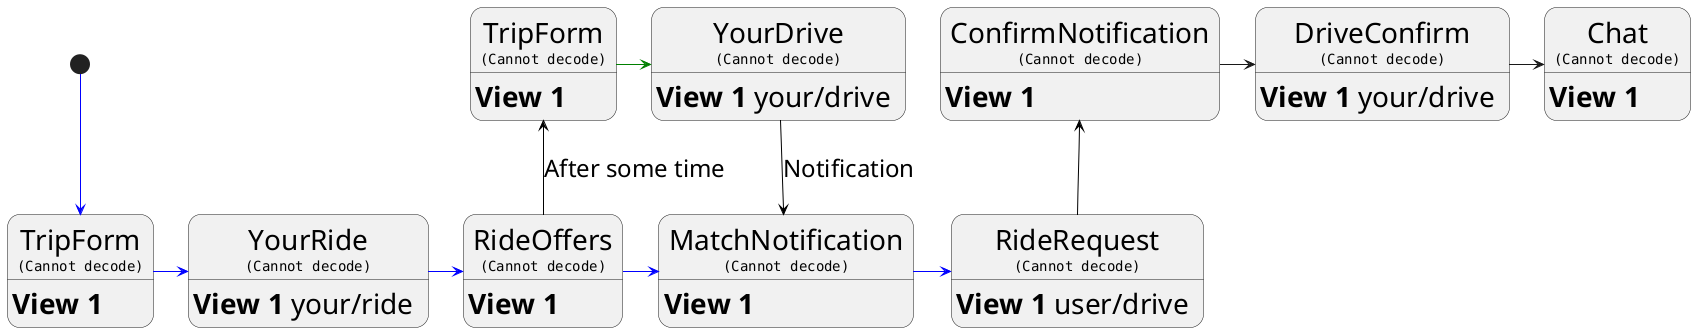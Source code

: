 @startuml

/'
 Rider - blue
 Driver - green
'/


skinparam state {
  FontSize 28
  AttributeFontSize 28
  ArrowFontSize 24
}

state "YourRide\n<img:YourRide.png>" as YourRide
YourRide: <b>View 1</b> your/ride

state "YourDrive\n<img:YourDrive.png>" as YourDrive
YourDrive: <b>View 1</b> your/drive

state "TripForm\n<img:TripForm.png>" as TripFormDrive
TripFormDrive: <b>View 1</b>

state "TripForm\n<img:TripForm.png>" as TripFormRide
TripFormRide: <b>View 1</b>

state "RideOffers\n<img:RideOffers.png>" as RideOffers
RideOffers: <b>View 1</b>

state "RideRequest\n<img:RideRequest.png>" as RideRequest
RideRequest: <b>View 1</b> user/drive

state "MatchNotification\n<img:MatchNotification.png>" as MatchNotification
MatchNotification: <b>View 1</b>

state "ConfirmNotification\n<img:ConfirmNotification.png>" as ConfirmNotification
ConfirmNotification: <b>View 1</b>

state "DriveConfirm\n<img:DriveConfirm.png>" as DriveConfirm
DriveConfirm: <b>View 1</b> your/drive

state "Chat\n<img:Chat.png>" as Chat
Chat: <b>View 1</b>

[*] -[#blue]-> TripFormRide
TripFormRide -[#blue]> YourRide
YourRide -[#blue]> RideOffers
TripFormDrive -[#green]> YourDrive
RideOffers -[#blue]> MatchNotification
RideOffers -up[#black]-> TripFormDrive: After some time

YourDrive -[#black]-> MatchNotification: Notification
MatchNotification -[#blue]> RideRequest

RideRequest -up[#black]-> ConfirmNotification
ConfirmNotification -> DriveConfirm
DriveConfirm -> Chat

@enduml
